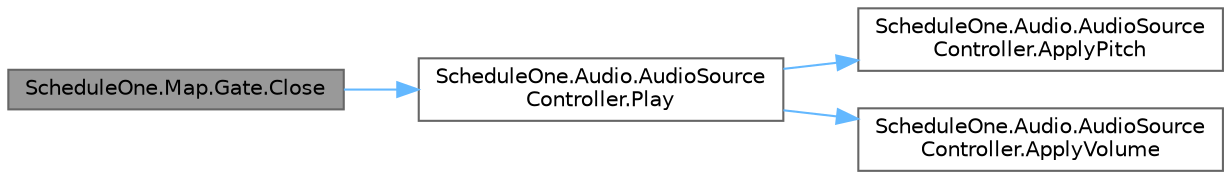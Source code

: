 digraph "ScheduleOne.Map.Gate.Close"
{
 // LATEX_PDF_SIZE
  bgcolor="transparent";
  edge [fontname=Helvetica,fontsize=10,labelfontname=Helvetica,labelfontsize=10];
  node [fontname=Helvetica,fontsize=10,shape=box,height=0.2,width=0.4];
  rankdir="LR";
  Node1 [id="Node000001",label="ScheduleOne.Map.Gate.Close",height=0.2,width=0.4,color="gray40", fillcolor="grey60", style="filled", fontcolor="black",tooltip=" "];
  Node1 -> Node2 [id="edge1_Node000001_Node000002",color="steelblue1",style="solid",tooltip=" "];
  Node2 [id="Node000002",label="ScheduleOne.Audio.AudioSource\lController.Play",height=0.2,width=0.4,color="grey40", fillcolor="white", style="filled",URL="$class_schedule_one_1_1_audio_1_1_audio_source_controller.html#a54d1ffbbe9c51abe129bf8403963f961",tooltip=" "];
  Node2 -> Node3 [id="edge2_Node000002_Node000003",color="steelblue1",style="solid",tooltip=" "];
  Node3 [id="Node000003",label="ScheduleOne.Audio.AudioSource\lController.ApplyPitch",height=0.2,width=0.4,color="grey40", fillcolor="white", style="filled",URL="$class_schedule_one_1_1_audio_1_1_audio_source_controller.html#a9b8a57907e94652f9a5e27f87c6dade6",tooltip=" "];
  Node2 -> Node4 [id="edge3_Node000002_Node000004",color="steelblue1",style="solid",tooltip=" "];
  Node4 [id="Node000004",label="ScheduleOne.Audio.AudioSource\lController.ApplyVolume",height=0.2,width=0.4,color="grey40", fillcolor="white", style="filled",URL="$class_schedule_one_1_1_audio_1_1_audio_source_controller.html#aa4278c563314f365d4dab6837a4a9903",tooltip=" "];
}
